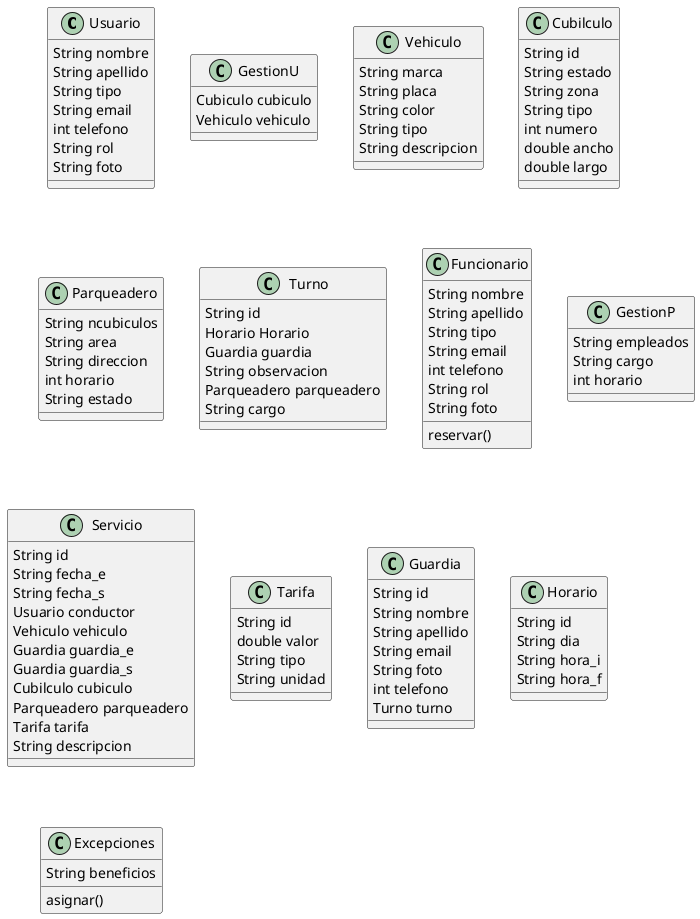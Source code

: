 @startuml diagrama_parqueadero

class Usuario{
    String nombre
    String apellido
    String tipo
    String email
    int telefono
    String rol 
    String foto
}
class GestionU{
    Cubiculo cubiculo
    Vehiculo vehiculo
}
class Vehiculo{
    String marca
    String placa
    String color
    String tipo
    String descripcion
}
class Cubilculo{
    String id 
    String estado
    String zona
    String tipo
    int numero
    double ancho 
    double largo 
}
class Parqueadero{
    String ncubiculos
    String area
    String direccion
    int horario
    String estado

}
class Turno{
    String id
    Horario Horario
    Guardia guardia
    String observacion
    Parqueadero parqueadero
    String cargo
}
class Funcionario{
    String nombre
    String apellido
    String tipo
    String email
    int telefono
    String rol 
    String foto
    reservar()
}
class GestionP{
    String empleados
    String cargo
    int horario
}
class Servicio{
    String id
    String fecha_e
    String fecha_s
    Usuario conductor
    Vehiculo vehiculo
    Guardia guardia_e
    Guardia guardia_s
    Cubilculo cubiculo
    Parqueadero parqueadero
    Tarifa tarifa
    String descripcion
}
class Tarifa{
    String id
    double valor
    String tipo
    String unidad
}
class Guardia{
    String id
    String nombre
    String apellido
    String email
    String foto
    int telefono
    Turno turno
}
class Horario{
    String id
    String dia 
    String hora_i
    String hora_f
}
class Excepciones{
    String beneficios
    asignar()
}
@enduml